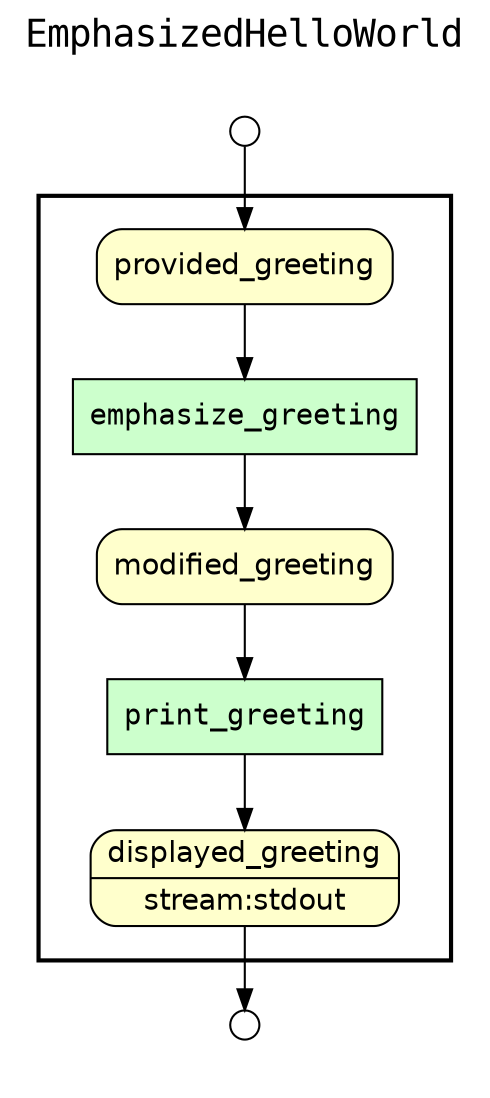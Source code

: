 
/* Start of top-level graph */
digraph Workflow {
rankdir=TB

/* Title for graph */
fontname=Courier; fontsize=18; labelloc=t
label=EmphasizedHelloWorld

/* Start of double cluster for drawing box around nodes in workflow */
subgraph cluster_workflow_box_outer { label=""; color=black; penwidth=2
subgraph cluster_workflow_box_inner { label=""; color=white

/* Style for nodes representing atomic programs in workflow */
node[shape=box style=filled fillcolor="#CCFFCC" peripheries=1 fontname=Courier]

/* Nodes representing atomic programs in workflow */
emphasize_greeting
print_greeting

/* Style for nodes representing non-parameter data channels in workflow */
node[shape=box style="rounded,filled" fillcolor="#FFFFCC" peripheries=1 fontname=Helvetica]

/* Nodes for non-parameter data channels in workflow */
displayed_greeting [shape=record rankdir=LR label="{<f0> displayed_greeting |<f1> stream\:stdout}"];
provided_greeting
modified_greeting

/* Style for nodes representing parameter channels in workflow */
node[shape=box style="rounded,filled" fillcolor="#FCFCFC" peripheries=1 fontname=Helvetica]

/* Nodes representing parameter channels in workflow */

/* Edges representing connections between programs and channels */
emphasize_greeting -> modified_greeting
provided_greeting -> emphasize_greeting
print_greeting -> displayed_greeting
modified_greeting -> print_greeting

/* End of double cluster for drawing box around nodes in workflow */
}}

/* Hidden double-cluster for grouping workflow input ports */
subgraph cluster_input_ports_group_outer { label=""; color=white
subgraph cluster_input_ports_group_inner { label=""; color=white

/* Style for nodes representing workflow input ports */
node[shape=circle style="rounded,filled" fillcolor="#FFFFFF" peripheries=1 fontname=Helvetica width=0.2]

/* Nodes representing workflow input ports */
provided_greeting_input_port [label=""]

/* End of double-cluster for grouping workflow input ports */
}}

/* Hidden double-cluster for grouping workflow output ports */
subgraph cluster_output_ports_group_outer { label=""; color=white
subgraph cluster_output_ports_group_inner { label=""; color=white

/* Style for nodes representing workflow output ports */
node[shape=circle style="rounded,filled" fillcolor="#FFFFFF" peripheries=1 fontname=Helvetica width=0.2]

/* Nodes representing workflow output ports */
displayed_greeting_output_port [label=""]

/* End of double-cluster for grouping workflow output ports */
}}

/* Edges from input ports to channels */
provided_greeting_input_port -> provided_greeting

/* Edges from channels to output ports */
displayed_greeting -> displayed_greeting_output_port

/* End of top-level graph */
}
